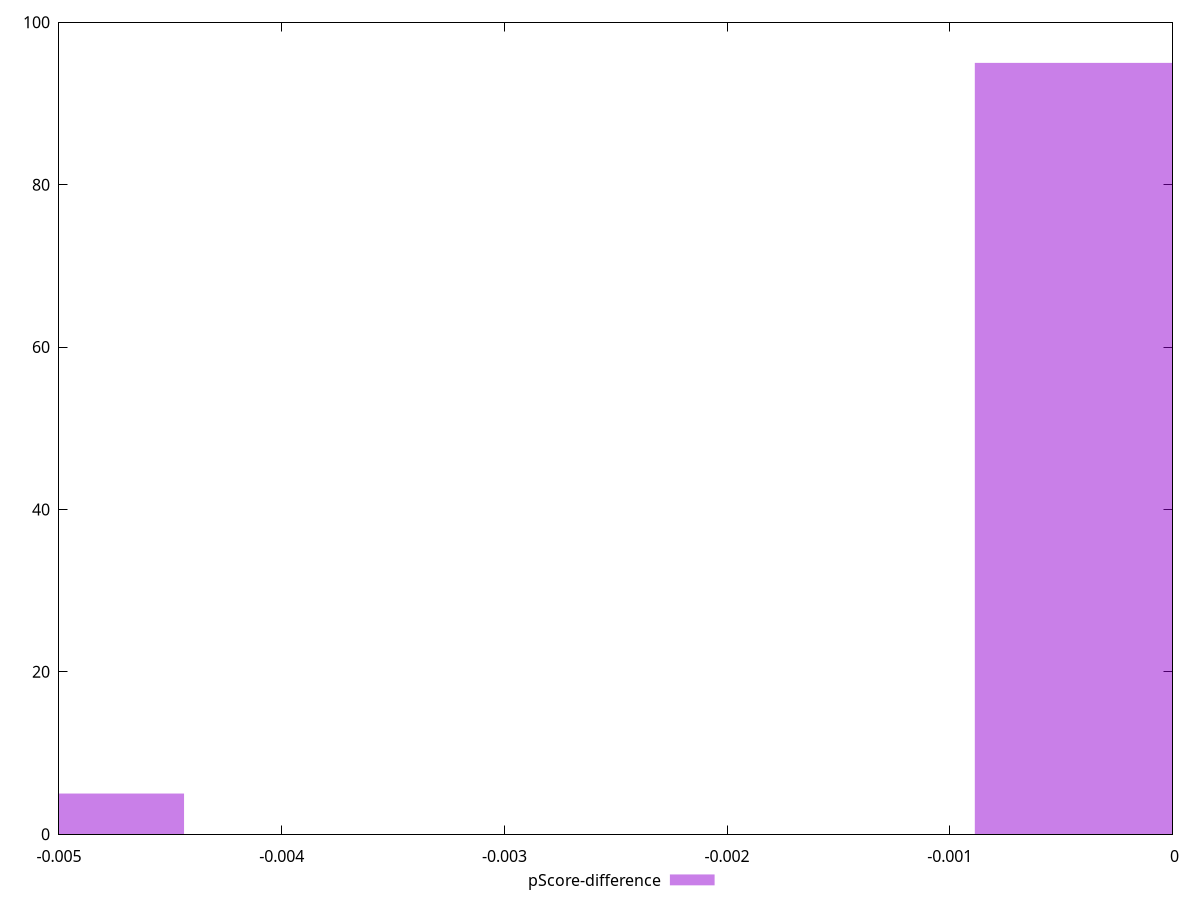 reset

$pScoreDifference <<EOF
0 95
-0.005326214814899564 5
EOF

set key outside below
set boxwidth 0.0017754049382998547
set xrange [-0.0050000000000000044:0]
set yrange [0:100]
set trange [0:100]
set style fill transparent solid 0.5 noborder
set terminal svg size 640, 490 enhanced background rgb 'white'
set output "reports/report_00033_2021-03-01T14-23-16.841Z/legacy-javascript/samples/astro/pScore-difference/histogram.svg"

plot $pScoreDifference title "pScore-difference" with boxes

reset

